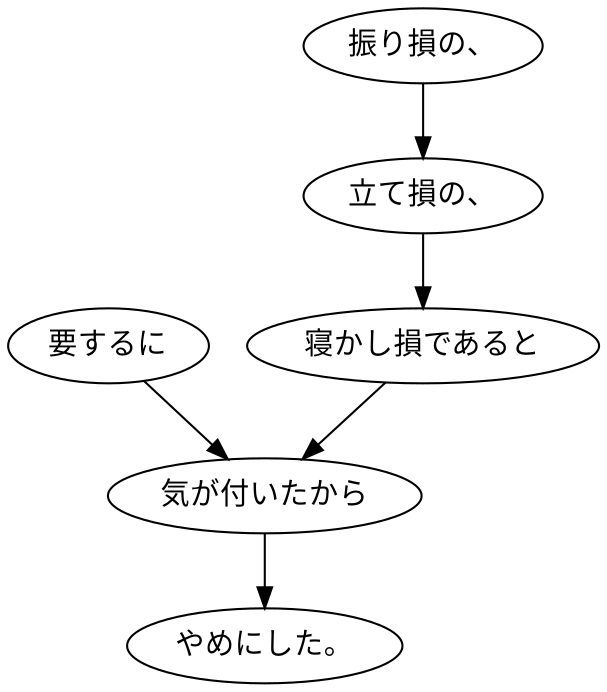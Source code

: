 digraph graph607 {
	node0 [label="要するに"];
	node1 [label="振り損の、"];
	node2 [label="立て損の、"];
	node3 [label="寝かし損であると"];
	node4 [label="気が付いたから"];
	node5 [label="やめにした。"];
	node0 -> node4;
	node1 -> node2;
	node2 -> node3;
	node3 -> node4;
	node4 -> node5;
}
